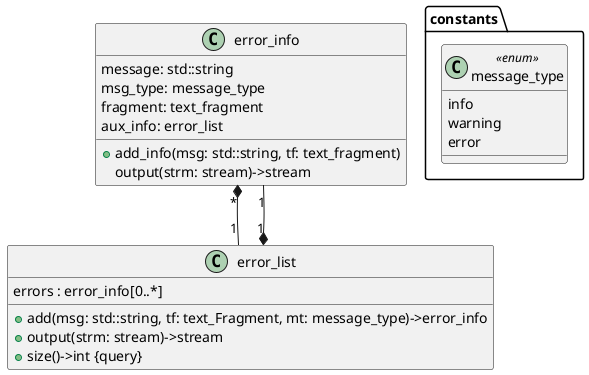 @startuml

set namespaceSeparator ::

class constants::message_type <<enum>> {
    info
    warning
    error
}

class error_info {
    message: std::string
    msg_type: message_type
    fragment: text_fragment
    aux_info: error_list
    +add_info(msg: std::string, tf: text_fragment)
    output(strm: stream)->stream
}

class error_list {
    errors : error_info[0..*]

    +add(msg: std::string, tf: text_Fragment, mt: message_type)->error_info
    +output(strm: stream)->stream
    +size()->int {query}
}

error_info "*" *-- "1" error_list
error_list "1" *-- "1" error_info

@enduml

